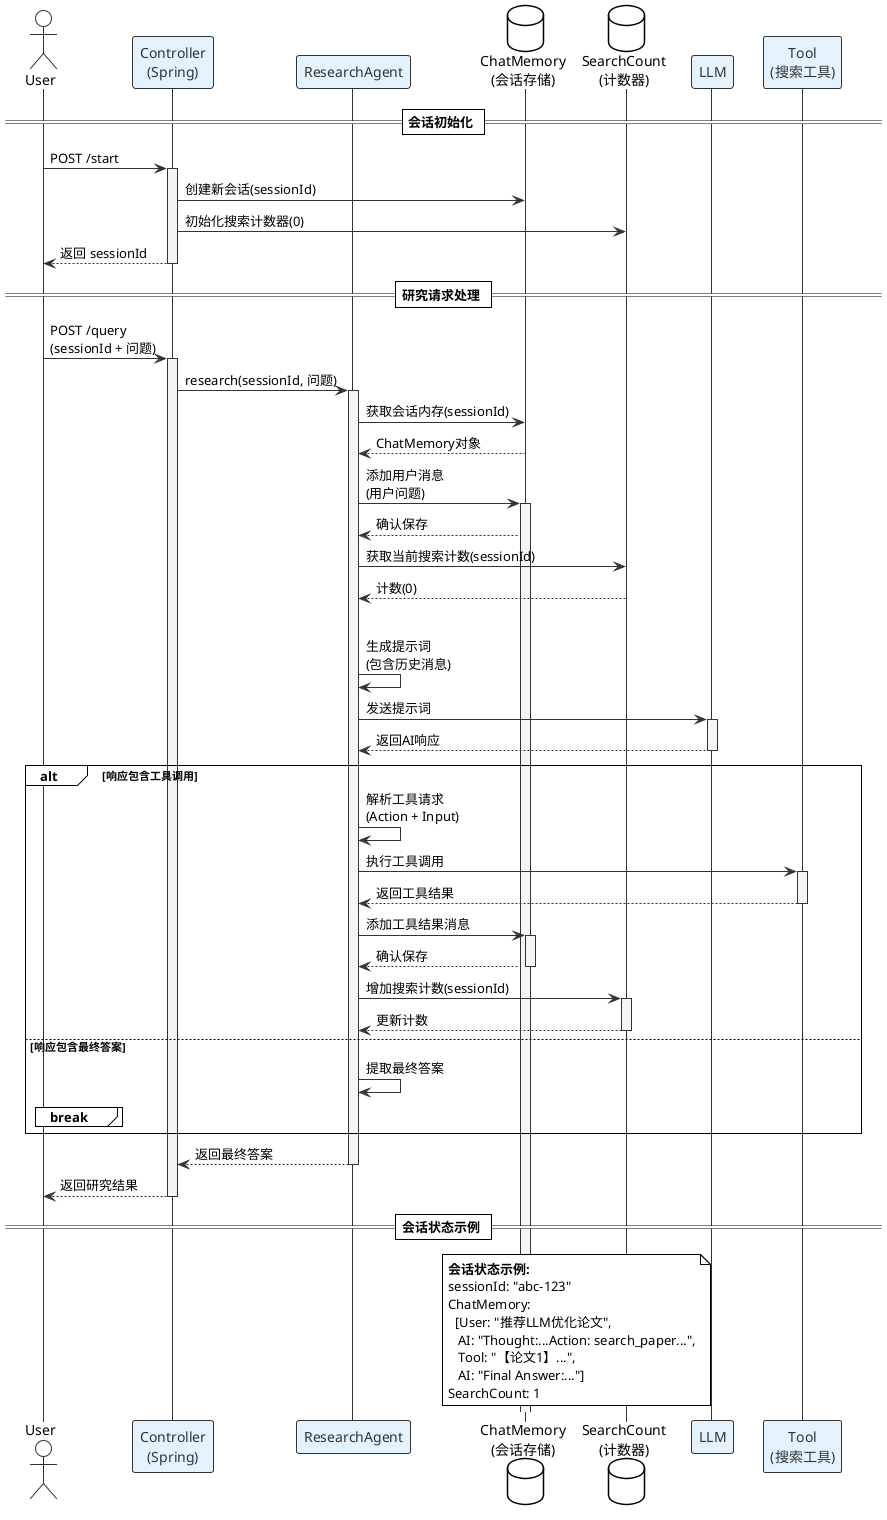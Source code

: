 @startuml
!theme plain
skinparam backgroundColor #FFFFFF
skinparam sequence {
  ArrowColor #333333
  ActorBorderColor #333333
  LifeLineBorderColor #333333
  LifeLineBackgroundColor #F5F5F5
  ParticipantBorderColor #333333
  ParticipantBackgroundColor #E3F2FD
  ParticipantFontColor #333333
}

actor User as U
participant "Controller\n(Spring)" as C
participant "ResearchAgent" as RA
database "ChatMemory\n(会话存储)" as CM
database "SearchCount\n(计数器)" as SC
participant "LLM" as L
participant "Tool\n(搜索工具)" as T

== 会话初始化 ==

U -> C: POST /start
activate C
C -> CM: 创建新会话(sessionId)
C -> SC: 初始化搜索计数器(0)
C --> U: 返回 sessionId
deactivate C

== 研究请求处理 ==

U -> C: POST /query\n(sessionId + 问题)
activate C
C -> RA: research(sessionId, 问题)
activate RA

RA -> CM: 获取会话内存(sessionId)
CM --> RA: ChatMemory对象

RA -> CM: 添加用户消息\n(用户问题)
activate CM
CM --> RA: 确认保存

RA -> SC: 获取当前搜索计数(sessionId)
SC --> RA: 计数(0)

loop ReAct循环 [最多5轮]
    RA -> RA: 生成提示词\n(包含历史消息)
    RA -> L: 发送提示词
    activate L
    L --> RA: 返回AI响应
    deactivate L

    alt 响应包含工具调用
        RA -> RA: 解析工具请求\n(Action + Input)
        RA -> T: 执行工具调用
        activate T
        T --> RA: 返回工具结果
        deactivate T

        RA -> CM: 添加工具结果消息
        activate CM
        CM --> RA: 确认保存
        deactivate CM

        RA -> SC: 增加搜索计数(sessionId)
        activate SC
        SC --> RA: 更新计数
        deactivate SC
    else 响应包含最终答案
        RA -> RA: 提取最终答案
        break
    end
end

RA --> C: 返回最终答案
deactivate RA

C --> U: 返回研究结果
deactivate C

== 会话状态示例 ==

note over CM, SC
**会话状态示例:**
sessionId: "abc-123"
ChatMemory:
  [User: "推荐LLM优化论文",
   AI: "Thought:...Action: search_paper...",
   Tool: "【论文1】...",
   AI: "Final Answer:..."]
SearchCount: 1
end note

@enduml